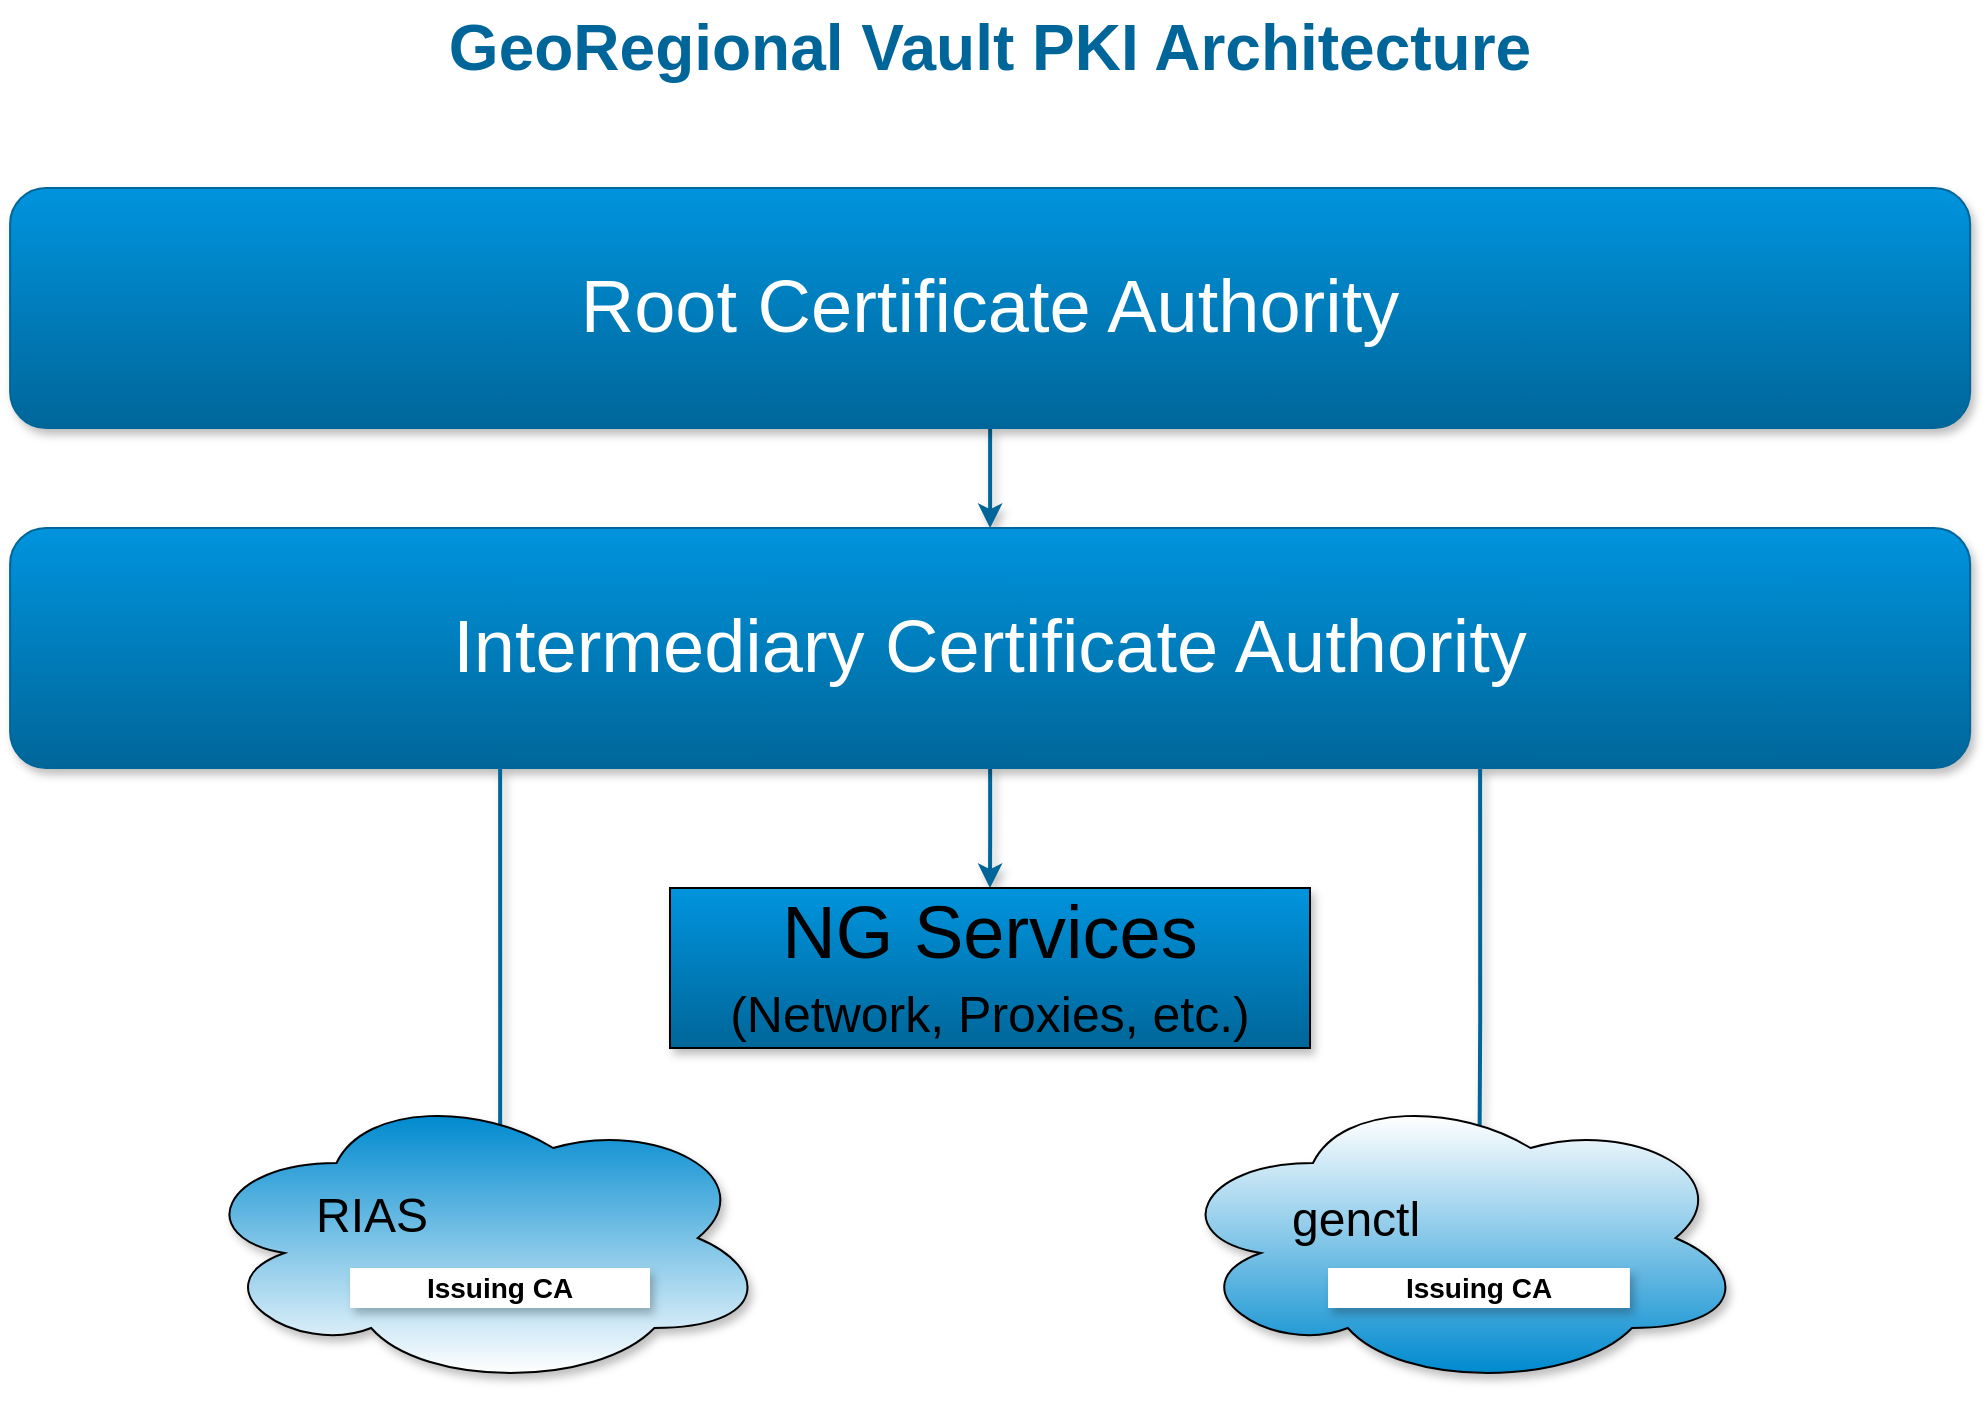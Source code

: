 <mxfile version="21.2.8" type="device">
  <diagram id="y3xNdJ8VCzp5LIr6dKro" name="Page-1">
    <mxGraphModel dx="1255" dy="954" grid="1" gridSize="10" guides="1" tooltips="1" connect="1" arrows="1" fold="1" page="1" pageScale="1" pageWidth="1100" pageHeight="850" math="0" shadow="0">
      <root>
        <mxCell id="0" />
        <mxCell id="1" parent="0" />
        <mxCell id="VdNwD1LLAIuKOfGFvXZw-7" style="edgeStyle=orthogonalEdgeStyle;rounded=0;orthogonalLoop=1;jettySize=auto;html=1;exitX=0.5;exitY=1;exitDx=0;exitDy=0;entryX=0.5;entryY=0;entryDx=0;entryDy=0;strokeColor=#006699;shadow=1;strokeWidth=2;" edge="1" parent="1" source="xcOrAROdxk6U0m3Ab_8b-17" target="xcOrAROdxk6U0m3Ab_8b-16">
          <mxGeometry relative="1" as="geometry" />
        </mxCell>
        <mxCell id="xcOrAROdxk6U0m3Ab_8b-17" value="&lt;font&gt;Root Certificate Authority&lt;/font&gt;" style="rounded=1;whiteSpace=wrap;html=1;shadow=1;fontSize=37;align=center;fillColor=#006699;strokeColor=#006699;labelPosition=center;verticalLabelPosition=middle;verticalAlign=middle;gradientColor=#0094DE;gradientDirection=north;fontColor=#FFFFFF;" parent="1" vertex="1">
          <mxGeometry x="59.06" y="100" width="980" height="120" as="geometry" />
        </mxCell>
        <mxCell id="VdNwD1LLAIuKOfGFvXZw-6" style="edgeStyle=orthogonalEdgeStyle;rounded=0;orthogonalLoop=1;jettySize=auto;html=1;exitX=0.5;exitY=1;exitDx=0;exitDy=0;entryX=0.5;entryY=0;entryDx=0;entryDy=0;strokeColor=#006699;shadow=1;strokeWidth=2;" edge="1" parent="1" source="xcOrAROdxk6U0m3Ab_8b-16" target="xcOrAROdxk6U0m3Ab_8b-7">
          <mxGeometry relative="1" as="geometry" />
        </mxCell>
        <mxCell id="xcOrAROdxk6U0m3Ab_8b-16" value="&lt;font&gt;Intermediary Certificate Authority&lt;/font&gt;" style="rounded=1;whiteSpace=wrap;html=1;shadow=1;fontSize=37;align=center;fillColor=#006699;strokeColor=#006699;labelPosition=center;verticalLabelPosition=middle;verticalAlign=middle;glass=0;fillStyle=auto;fontColor=#FFFFFF;gradientColor=#0094DE;gradientDirection=north;" parent="1" vertex="1">
          <mxGeometry x="59.06" y="270" width="980" height="120" as="geometry" />
        </mxCell>
        <mxCell id="xcOrAROdxk6U0m3Ab_8b-7" value="&lt;p style=&quot;line-height: 100%&quot;&gt;NG Services&lt;br&gt;&lt;font style=&quot;font-size: 25px ; line-height: 100%&quot;&gt;(Network, Proxies, etc.)&lt;/font&gt;&lt;br&gt;&lt;/p&gt;" style="rounded=0;whiteSpace=wrap;html=1;shadow=1;fontSize=37;fillColor=#006699;gradientColor=#0094DE;gradientDirection=north;" parent="1" vertex="1">
          <mxGeometry x="389" y="450" width="320" height="80" as="geometry" />
        </mxCell>
        <mxCell id="2ZnMdjeJ93IA9UvxqL0G-11" value="&lt;font color=&quot;#006699&quot; style=&quot;font-size: 32px&quot;&gt;&lt;b style=&quot;&quot;&gt;GeoRegional Vault PKI Architecture&lt;/b&gt;&lt;/font&gt;" style="text;html=1;strokeColor=none;fillColor=none;align=center;verticalAlign=middle;whiteSpace=wrap;rounded=0;shadow=1;glass=0;comic=0;" parent="1" vertex="1">
          <mxGeometry x="277.11" y="10" width="543.9" height="40" as="geometry" />
        </mxCell>
        <mxCell id="2ZnMdjeJ93IA9UvxqL0G-21" style="edgeStyle=orthogonalEdgeStyle;rounded=0;orthogonalLoop=1;jettySize=auto;html=1;entryX=0.5;entryY=0;entryDx=0;entryDy=0;exitX=0.25;exitY=1;exitDx=0;exitDy=0;shadow=1;fontColor=#FFFFFF;strokeColor=#006699;strokeWidth=2;" parent="1" source="xcOrAROdxk6U0m3Ab_8b-16" target="VdNwD1LLAIuKOfGFvXZw-1" edge="1">
          <mxGeometry relative="1" as="geometry">
            <mxPoint x="396.088" y="298.5" as="sourcePoint" />
            <mxPoint x="275" y="650" as="targetPoint" />
          </mxGeometry>
        </mxCell>
        <mxCell id="xcOrAROdxk6U0m3Ab_8b-14" style="edgeStyle=orthogonalEdgeStyle;rounded=0;orthogonalLoop=1;jettySize=auto;html=1;exitX=0.75;exitY=1;exitDx=0;exitDy=0;shadow=1;fontSize=37;entryX=0.5;entryY=0;entryDx=0;entryDy=0;strokeColor=#006699;strokeWidth=2;" parent="1" source="xcOrAROdxk6U0m3Ab_8b-16" target="VdNwD1LLAIuKOfGFvXZw-2" edge="1">
          <mxGeometry relative="1" as="geometry">
            <mxPoint x="795" y="650" as="targetPoint" />
          </mxGeometry>
        </mxCell>
        <mxCell id="VdNwD1LLAIuKOfGFvXZw-8" value="" style="group" vertex="1" connectable="0" parent="1">
          <mxGeometry x="638" y="550" width="290" height="150" as="geometry" />
        </mxCell>
        <mxCell id="VdNwD1LLAIuKOfGFvXZw-3" value="&lt;p style=&quot;line-height: 30%;&quot;&gt;&lt;font style=&quot;line-height: 100% ; font-size: 24px&quot;&gt;genctl&lt;br&gt;&lt;/font&gt;&lt;/p&gt;" style="ellipse;shape=cloud;whiteSpace=wrap;html=1;shadow=1;fontSize=37;verticalAlign=top;align=left;gradientColor=#008ACF;spacingLeft=60;spacingTop=10;" vertex="1" parent="VdNwD1LLAIuKOfGFvXZw-8">
          <mxGeometry width="290" height="150" as="geometry" />
        </mxCell>
        <mxCell id="VdNwD1LLAIuKOfGFvXZw-2" value="&lt;b&gt;&lt;font color=&quot;#000000&quot; style=&quot;font-size: 14px&quot;&gt;Issuing CA&lt;/font&gt;&lt;/b&gt;" style="text;html=1;strokeColor=none;fillColor=#ffffff;align=center;verticalAlign=middle;whiteSpace=wrap;rounded=0;shadow=1;glass=0;comic=0;" vertex="1" parent="VdNwD1LLAIuKOfGFvXZw-8">
          <mxGeometry x="80" y="90" width="150.94" height="20" as="geometry" />
        </mxCell>
        <mxCell id="VdNwD1LLAIuKOfGFvXZw-9" value="" style="group" vertex="1" connectable="0" parent="1">
          <mxGeometry x="150" y="550" width="289" height="150" as="geometry" />
        </mxCell>
        <mxCell id="2ZnMdjeJ93IA9UvxqL0G-3" value="&lt;p style=&quot;line-height: 30%;&quot;&gt;&lt;span style=&quot;font-size: 24px&quot;&gt;RIAS&lt;br&gt;&lt;/span&gt;&lt;font style=&quot;line-height: 100% ; font-size: 24px&quot;&gt;&lt;br&gt;&lt;/font&gt;&lt;/p&gt;" style="ellipse;shape=cloud;whiteSpace=wrap;html=1;shadow=1;fontSize=37;verticalAlign=top;align=left;fillStyle=cross-hatch;gradientColor=#008ACF;gradientDirection=north;spacingLeft=60;spacingTop=10;" parent="VdNwD1LLAIuKOfGFvXZw-9" vertex="1">
          <mxGeometry width="289" height="150" as="geometry" />
        </mxCell>
        <mxCell id="VdNwD1LLAIuKOfGFvXZw-1" value="&lt;b&gt;&lt;font color=&quot;#000000&quot; style=&quot;font-size: 14px&quot;&gt;Issuing CA&lt;/font&gt;&lt;/b&gt;" style="text;html=1;strokeColor=none;fillColor=#ffffff;align=center;verticalAlign=middle;whiteSpace=wrap;rounded=0;shadow=1;glass=0;comic=0;" vertex="1" parent="VdNwD1LLAIuKOfGFvXZw-9">
          <mxGeometry x="79.06" y="90" width="149.94" height="20" as="geometry" />
        </mxCell>
      </root>
    </mxGraphModel>
  </diagram>
</mxfile>
